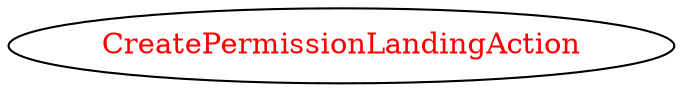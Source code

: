 digraph dependencyGraph {
 concentrate=true;
 ranksep="2.0";
 rankdir="LR"; 
 splines="ortho";
"CreatePermissionLandingAction" [fontcolor="red"];
}
